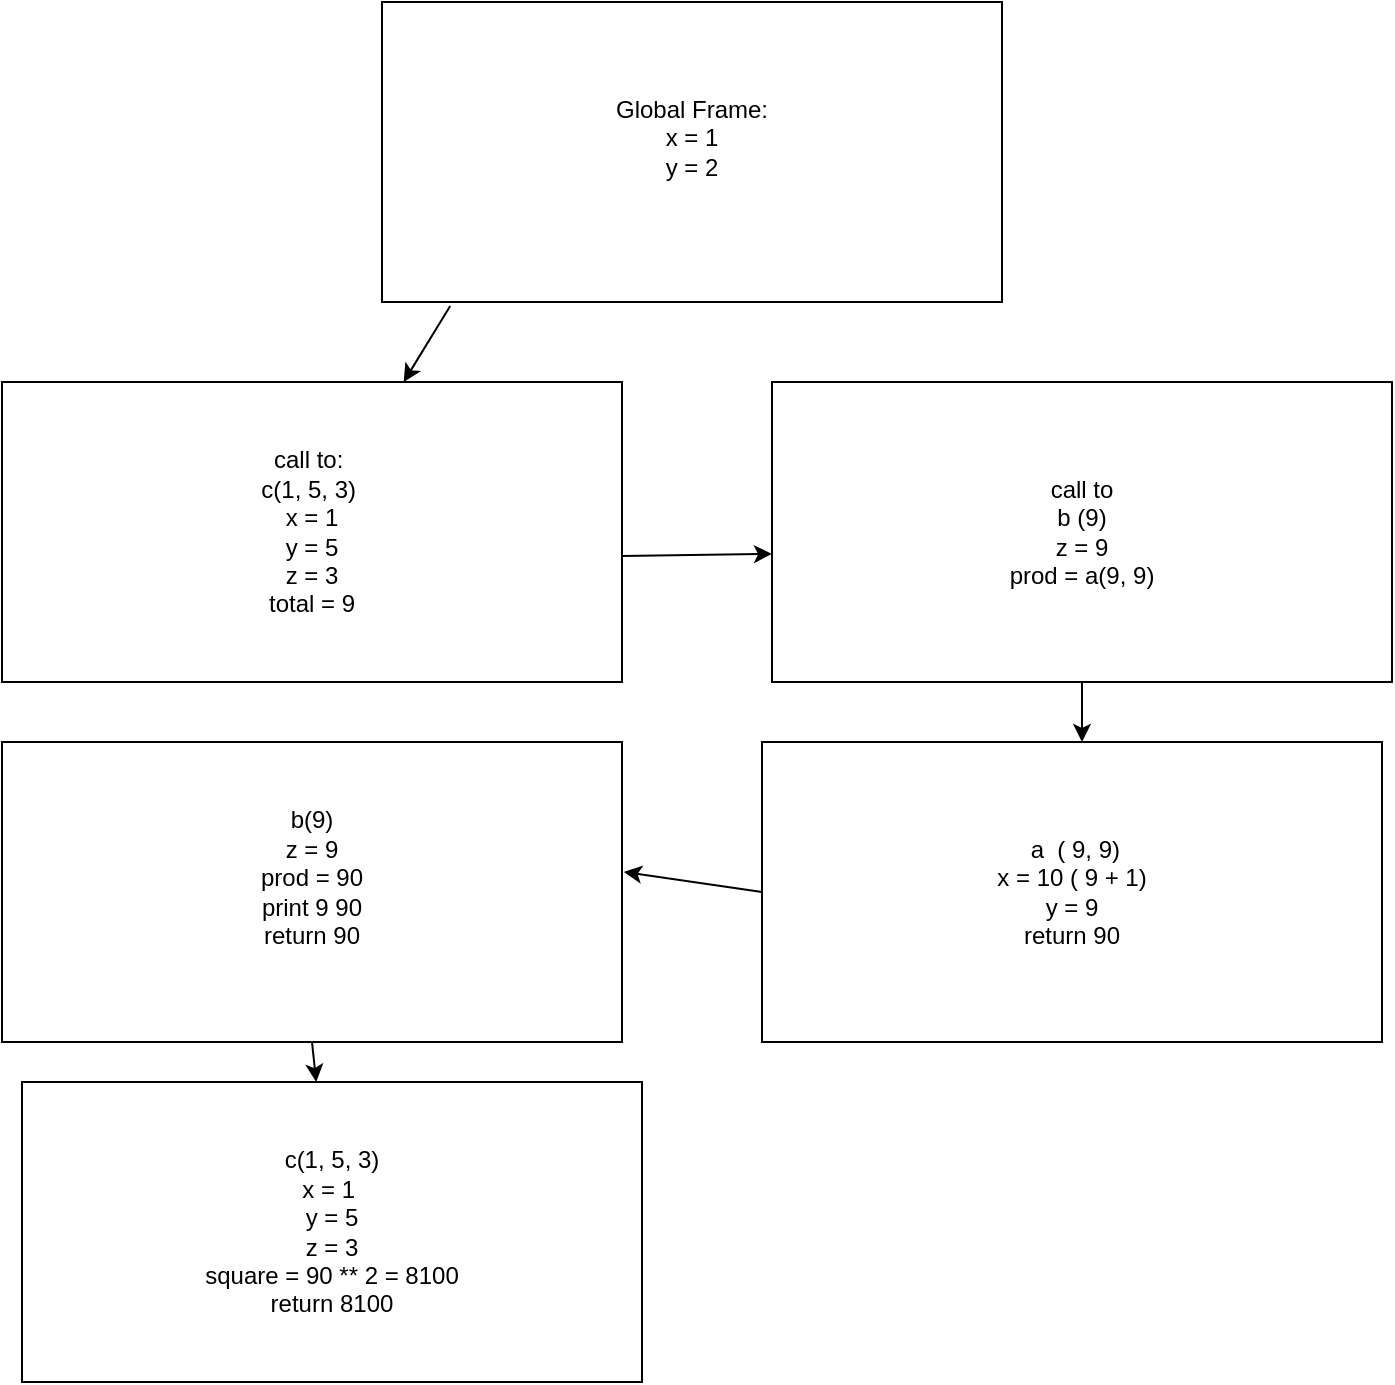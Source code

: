 <mxfile version="24.4.13" type="github">
  <diagram name="Page-1" id="E99-I2yJwPUV4BddeoXo">
    <mxGraphModel dx="1194" dy="647" grid="1" gridSize="10" guides="1" tooltips="1" connect="1" arrows="1" fold="1" page="1" pageScale="1" pageWidth="850" pageHeight="1100" math="0" shadow="0">
      <root>
        <mxCell id="0" />
        <mxCell id="1" parent="0" />
        <mxCell id="6m73HVLtPa08P5zliRXG-1" value="&lt;div&gt;Global Frame:&lt;/div&gt;&lt;div&gt;x = 1&lt;/div&gt;&lt;div&gt;y = 2&lt;/div&gt;&lt;div&gt;&lt;br&gt;&lt;/div&gt;" style="rounded=0;whiteSpace=wrap;html=1;" vertex="1" parent="1">
          <mxGeometry x="230" y="20" width="310" height="150" as="geometry" />
        </mxCell>
        <mxCell id="6m73HVLtPa08P5zliRXG-2" value="call to:&amp;nbsp;&lt;div&gt;c(1, 5, 3)&amp;nbsp;&lt;/div&gt;&lt;div&gt;x = 1&lt;/div&gt;&lt;div&gt;y = 5&lt;/div&gt;&lt;div&gt;z = 3&lt;/div&gt;&lt;div&gt;total = 9&lt;/div&gt;" style="rounded=0;whiteSpace=wrap;html=1;" vertex="1" parent="1">
          <mxGeometry x="40" y="210" width="310" height="150" as="geometry" />
        </mxCell>
        <mxCell id="6m73HVLtPa08P5zliRXG-3" value="call to&lt;div&gt;&amp;nbsp;b (9)&amp;nbsp;&lt;div&gt;z = 9&lt;br&gt;&lt;/div&gt;&lt;div&gt;prod = a(9, 9)&lt;/div&gt;&lt;/div&gt;" style="rounded=0;whiteSpace=wrap;html=1;" vertex="1" parent="1">
          <mxGeometry x="425" y="210" width="310" height="150" as="geometry" />
        </mxCell>
        <mxCell id="6m73HVLtPa08P5zliRXG-4" value="" style="endArrow=classic;html=1;rounded=0;exitX=0.11;exitY=1.013;exitDx=0;exitDy=0;exitPerimeter=0;" edge="1" parent="1" source="6m73HVLtPa08P5zliRXG-1" target="6m73HVLtPa08P5zliRXG-2">
          <mxGeometry width="50" height="50" relative="1" as="geometry">
            <mxPoint x="400" y="360" as="sourcePoint" />
            <mxPoint x="450" y="310" as="targetPoint" />
          </mxGeometry>
        </mxCell>
        <mxCell id="6m73HVLtPa08P5zliRXG-5" value="" style="endArrow=classic;html=1;rounded=0;exitX=1;exitY=0.58;exitDx=0;exitDy=0;exitPerimeter=0;entryX=0;entryY=0.573;entryDx=0;entryDy=0;entryPerimeter=0;" edge="1" parent="1" source="6m73HVLtPa08P5zliRXG-2" target="6m73HVLtPa08P5zliRXG-3">
          <mxGeometry width="50" height="50" relative="1" as="geometry">
            <mxPoint x="400" y="360" as="sourcePoint" />
            <mxPoint x="450" y="310" as="targetPoint" />
          </mxGeometry>
        </mxCell>
        <mxCell id="6m73HVLtPa08P5zliRXG-6" value="&lt;div&gt;b(9)&lt;/div&gt;&lt;div&gt;z = 9&lt;/div&gt;&lt;div&gt;prod = 90&lt;/div&gt;&lt;div&gt;print 9 90&lt;/div&gt;&lt;div&gt;return 90&lt;/div&gt;&lt;div&gt;&lt;br&gt;&lt;/div&gt;" style="rounded=0;whiteSpace=wrap;html=1;" vertex="1" parent="1">
          <mxGeometry x="40" y="390" width="310" height="150" as="geometry" />
        </mxCell>
        <mxCell id="6m73HVLtPa08P5zliRXG-7" value="&amp;nbsp;a &amp;nbsp;( 9, 9)&lt;div&gt;x = 10 ( 9 + 1)&lt;/div&gt;&lt;div&gt;y = 9&lt;/div&gt;&lt;div&gt;return 90&lt;/div&gt;" style="rounded=0;whiteSpace=wrap;html=1;" vertex="1" parent="1">
          <mxGeometry x="420" y="390" width="310" height="150" as="geometry" />
        </mxCell>
        <mxCell id="6m73HVLtPa08P5zliRXG-8" value="c(1, 5, 3)&lt;br&gt;&lt;div&gt;x = 1&amp;nbsp;&lt;/div&gt;&lt;div&gt;y = 5&lt;/div&gt;&lt;div&gt;z = 3&lt;/div&gt;&lt;div&gt;square = 90 ** 2 = 8100&lt;/div&gt;&lt;div&gt;return 8100&lt;/div&gt;" style="rounded=0;whiteSpace=wrap;html=1;" vertex="1" parent="1">
          <mxGeometry x="50" y="560" width="310" height="150" as="geometry" />
        </mxCell>
        <mxCell id="6m73HVLtPa08P5zliRXG-9" value="" style="endArrow=classic;html=1;rounded=0;exitX=0.5;exitY=1;exitDx=0;exitDy=0;" edge="1" parent="1" source="6m73HVLtPa08P5zliRXG-3">
          <mxGeometry width="50" height="50" relative="1" as="geometry">
            <mxPoint x="360" y="307" as="sourcePoint" />
            <mxPoint x="580" y="390" as="targetPoint" />
          </mxGeometry>
        </mxCell>
        <mxCell id="6m73HVLtPa08P5zliRXG-10" value="" style="endArrow=classic;html=1;rounded=0;exitX=0;exitY=0.5;exitDx=0;exitDy=0;entryX=1.003;entryY=0.433;entryDx=0;entryDy=0;entryPerimeter=0;" edge="1" parent="1" source="6m73HVLtPa08P5zliRXG-7" target="6m73HVLtPa08P5zliRXG-6">
          <mxGeometry width="50" height="50" relative="1" as="geometry">
            <mxPoint x="360" y="307" as="sourcePoint" />
            <mxPoint x="435" y="306" as="targetPoint" />
            <Array as="points" />
          </mxGeometry>
        </mxCell>
        <mxCell id="6m73HVLtPa08P5zliRXG-11" value="" style="endArrow=classic;html=1;rounded=0;exitX=0.5;exitY=1;exitDx=0;exitDy=0;" edge="1" parent="1" source="6m73HVLtPa08P5zliRXG-6" target="6m73HVLtPa08P5zliRXG-8">
          <mxGeometry width="50" height="50" relative="1" as="geometry">
            <mxPoint x="360" y="307" as="sourcePoint" />
            <mxPoint x="435" y="306" as="targetPoint" />
          </mxGeometry>
        </mxCell>
      </root>
    </mxGraphModel>
  </diagram>
</mxfile>
